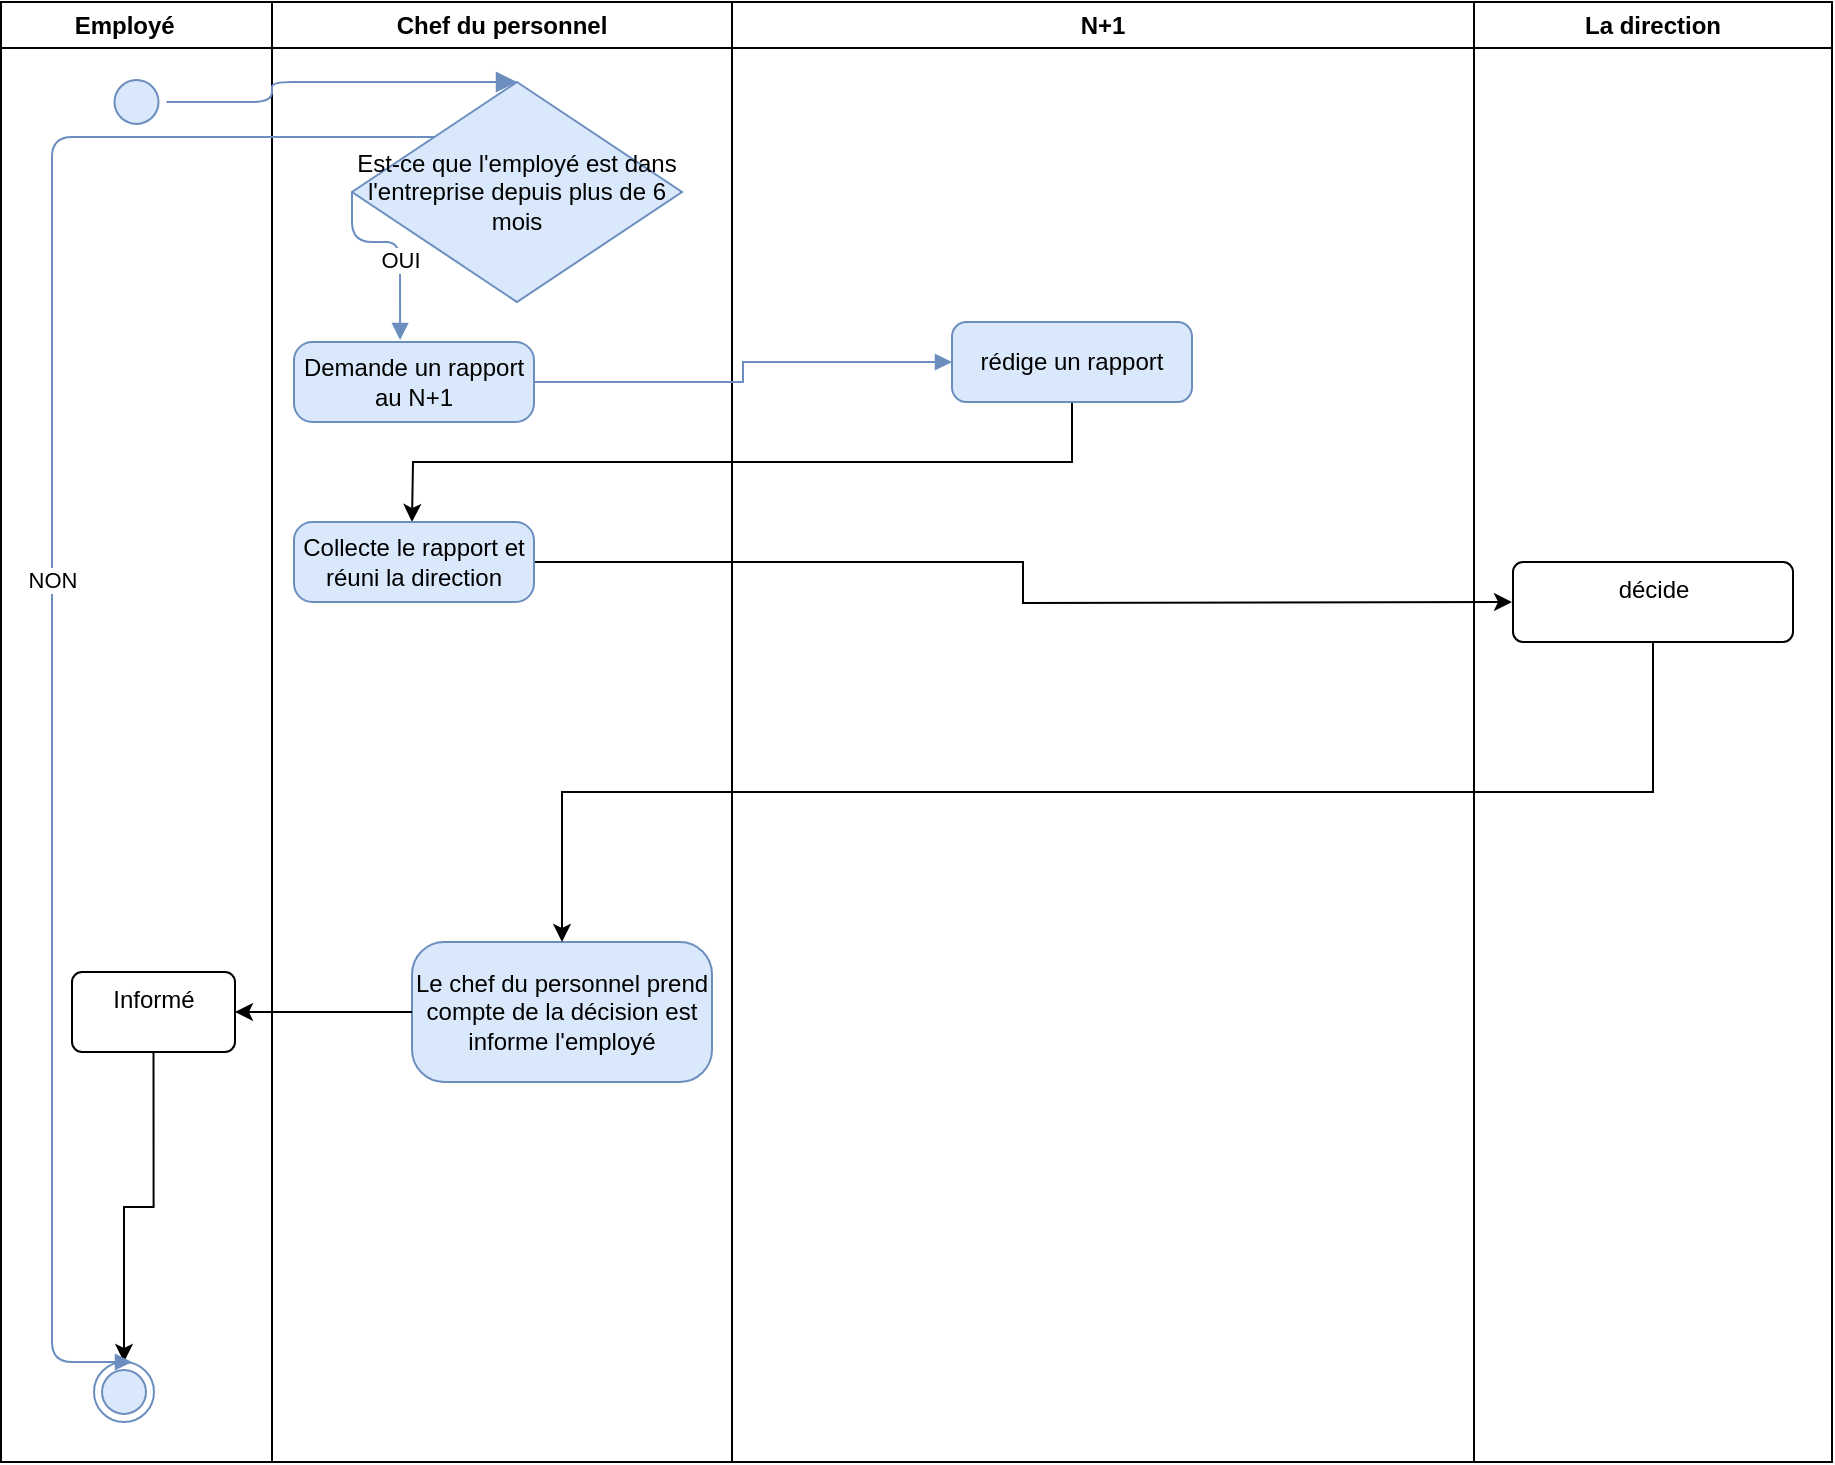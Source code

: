 <mxfile version="22.0.4" type="github" pages="2">
  <diagram name="Page-1" id="jg7u69n0mOWunJvBENG0">
    <mxGraphModel dx="602" dy="806" grid="1" gridSize="10" guides="1" tooltips="1" connect="1" arrows="1" fold="1" page="1" pageScale="1" pageWidth="827" pageHeight="1169" math="0" shadow="0">
      <root>
        <mxCell id="0" />
        <mxCell id="1" parent="0" />
        <mxCell id="dum4CzL1aJUZeQVS0Yez-1" value="Employé    " style="swimlane;whiteSpace=wrap;sketch=0;container=0;" vertex="1" parent="1">
          <mxGeometry x="104.5" y="80" width="135.5" height="730" as="geometry" />
        </mxCell>
        <mxCell id="dum4CzL1aJUZeQVS0Yez-2" value="" style="ellipse;shape=startState;fillColor=#dae8fc;strokeColor=#6c8ebf;" vertex="1" parent="dum4CzL1aJUZeQVS0Yez-1">
          <mxGeometry x="52.75" y="35" width="30" height="30" as="geometry" />
        </mxCell>
        <mxCell id="dum4CzL1aJUZeQVS0Yez-3" value="" style="ellipse;html=1;shape=endState;fillColor=#dae8fc;strokeColor=#6c8ebf;rounded=1;" vertex="1" parent="dum4CzL1aJUZeQVS0Yez-1">
          <mxGeometry x="46.5" y="680" width="30" height="30" as="geometry" />
        </mxCell>
        <mxCell id="dum4CzL1aJUZeQVS0Yez-28" style="edgeStyle=orthogonalEdgeStyle;rounded=0;orthogonalLoop=1;jettySize=auto;html=1;exitX=0.5;exitY=1;exitDx=0;exitDy=0;entryX=0.5;entryY=0;entryDx=0;entryDy=0;" edge="1" parent="dum4CzL1aJUZeQVS0Yez-1" source="dum4CzL1aJUZeQVS0Yez-26" target="dum4CzL1aJUZeQVS0Yez-3">
          <mxGeometry relative="1" as="geometry" />
        </mxCell>
        <mxCell id="dum4CzL1aJUZeQVS0Yez-26" value="Informé" style="html=1;align=center;verticalAlign=top;rounded=1;absoluteArcSize=1;arcSize=10;dashed=0;whiteSpace=wrap;" vertex="1" parent="dum4CzL1aJUZeQVS0Yez-1">
          <mxGeometry x="35.5" y="485" width="81.5" height="40" as="geometry" />
        </mxCell>
        <mxCell id="dum4CzL1aJUZeQVS0Yez-4" value="N+1" style="swimlane;whiteSpace=wrap;expand=1;container=0;" vertex="1" parent="1">
          <mxGeometry x="470" y="80" width="371" height="730" as="geometry" />
        </mxCell>
        <mxCell id="dum4CzL1aJUZeQVS0Yez-20" style="edgeStyle=orthogonalEdgeStyle;rounded=0;orthogonalLoop=1;jettySize=auto;html=1;exitX=0.5;exitY=1;exitDx=0;exitDy=0;" edge="1" parent="dum4CzL1aJUZeQVS0Yez-4" source="dum4CzL1aJUZeQVS0Yez-5">
          <mxGeometry relative="1" as="geometry">
            <mxPoint x="-160" y="260" as="targetPoint" />
          </mxGeometry>
        </mxCell>
        <mxCell id="dum4CzL1aJUZeQVS0Yez-5" value="rédige un rapport" style="rounded=1;whiteSpace=wrap;html=1;arcSize=18;fillColor=#dae8fc;strokeColor=#6c8ebf;hachureGap=4;pointerEvents=0;" vertex="1" parent="dum4CzL1aJUZeQVS0Yez-4">
          <mxGeometry x="110" y="160" width="120" height="40" as="geometry" />
        </mxCell>
        <mxCell id="dum4CzL1aJUZeQVS0Yez-6" value="La direction" style="swimlane;whiteSpace=wrap;container=0;" vertex="1" parent="1">
          <mxGeometry x="841" y="80" width="179" height="730" as="geometry" />
        </mxCell>
        <mxCell id="dum4CzL1aJUZeQVS0Yez-23" value="décide" style="html=1;align=center;verticalAlign=top;rounded=1;absoluteArcSize=1;arcSize=10;dashed=0;whiteSpace=wrap;" vertex="1" parent="dum4CzL1aJUZeQVS0Yez-6">
          <mxGeometry x="19.5" y="280" width="140" height="40" as="geometry" />
        </mxCell>
        <mxCell id="dum4CzL1aJUZeQVS0Yez-7" value="Chef du personnel" style="swimlane;whiteSpace=wrap;container=0;" vertex="1" parent="1">
          <mxGeometry x="240" y="80" width="230" height="730" as="geometry" />
        </mxCell>
        <mxCell id="dum4CzL1aJUZeQVS0Yez-10" value="OUI" style="edgeStyle=orthogonalEdgeStyle;orthogonalLoop=1;jettySize=auto;html=1;entryX=0.442;entryY=-0.025;entryDx=0;entryDy=0;entryPerimeter=0;endArrow=block;sourcePerimeterSpacing=8;targetPerimeterSpacing=8;strokeColor=#6c8ebf;verticalAlign=bottom;exitX=0;exitY=0.5;exitDx=0;exitDy=0;fillColor=#dae8fc;endFill=1;" edge="1" parent="dum4CzL1aJUZeQVS0Yez-7" source="dum4CzL1aJUZeQVS0Yez-11" target="dum4CzL1aJUZeQVS0Yez-12">
          <mxGeometry x="0.367" relative="1" as="geometry">
            <Array as="points">
              <mxPoint x="64" y="120" />
            </Array>
            <mxPoint as="offset" />
          </mxGeometry>
        </mxCell>
        <mxCell id="dum4CzL1aJUZeQVS0Yez-11" value="Est-ce que l&#39;employé est dans l&#39;entreprise depuis plus de 6 mois" style="rhombus;whiteSpace=wrap;html=1;fillColor=#dae8fc;strokeColor=#6c8ebf;hachureGap=4;pointerEvents=0;" vertex="1" parent="dum4CzL1aJUZeQVS0Yez-7">
          <mxGeometry x="40" y="40" width="165" height="110" as="geometry" />
        </mxCell>
        <mxCell id="dum4CzL1aJUZeQVS0Yez-12" value="Demande un rapport au N+1" style="rounded=1;whiteSpace=wrap;html=1;arcSize=23;hachureGap=4;pointerEvents=0;fillColor=#dae8fc;strokeColor=#6c8ebf;" vertex="1" parent="dum4CzL1aJUZeQVS0Yez-7">
          <mxGeometry x="11" y="170" width="120" height="40" as="geometry" />
        </mxCell>
        <mxCell id="dum4CzL1aJUZeQVS0Yez-22" style="edgeStyle=orthogonalEdgeStyle;rounded=0;orthogonalLoop=1;jettySize=auto;html=1;exitX=1;exitY=0.5;exitDx=0;exitDy=0;" edge="1" parent="dum4CzL1aJUZeQVS0Yez-7" source="dum4CzL1aJUZeQVS0Yez-21">
          <mxGeometry relative="1" as="geometry">
            <mxPoint x="620" y="300" as="targetPoint" />
          </mxGeometry>
        </mxCell>
        <mxCell id="dum4CzL1aJUZeQVS0Yez-21" value="Collecte le rapport et réuni la direction" style="rounded=1;whiteSpace=wrap;html=1;arcSize=23;hachureGap=4;pointerEvents=0;fillColor=#dae8fc;strokeColor=#6c8ebf;" vertex="1" parent="dum4CzL1aJUZeQVS0Yez-7">
          <mxGeometry x="11" y="260" width="120" height="40" as="geometry" />
        </mxCell>
        <mxCell id="dum4CzL1aJUZeQVS0Yez-25" value="Le chef du personnel prend compte de la décision est informe l&#39;employé" style="rounded=1;whiteSpace=wrap;html=1;arcSize=23;hachureGap=4;pointerEvents=0;fillColor=#dae8fc;strokeColor=#6c8ebf;" vertex="1" parent="dum4CzL1aJUZeQVS0Yez-7">
          <mxGeometry x="70" y="470" width="150" height="70" as="geometry" />
        </mxCell>
        <mxCell id="dum4CzL1aJUZeQVS0Yez-13" value="" style="edgeStyle=elbowEdgeStyle;elbow=horizontal;verticalAlign=bottom;endArrow=block;endSize=8;strokeColor=#6c8ebf;endFill=1;exitX=1;exitY=0.5;exitDx=0;exitDy=0;entryX=0.5;entryY=0;entryDx=0;entryDy=0;fillColor=#dae8fc;" edge="1" parent="1" source="dum4CzL1aJUZeQVS0Yez-2" target="dum4CzL1aJUZeQVS0Yez-11">
          <mxGeometry x="163.5" y="168" as="geometry">
            <mxPoint x="295" y="130" as="targetPoint" />
            <Array as="points">
              <mxPoint x="240" y="150" />
            </Array>
          </mxGeometry>
        </mxCell>
        <mxCell id="dum4CzL1aJUZeQVS0Yez-18" value="NON" style="edgeStyle=orthogonalEdgeStyle;orthogonalLoop=1;jettySize=auto;html=1;endArrow=block;sourcePerimeterSpacing=8;targetPerimeterSpacing=8;strokeColor=#6c8ebf;verticalAlign=bottom;exitX=0;exitY=0;exitDx=0;exitDy=0;fillColor=#dae8fc;endFill=1;" edge="1" parent="1" source="dum4CzL1aJUZeQVS0Yez-11">
          <mxGeometry relative="1" as="geometry">
            <mxPoint x="170" y="760" as="targetPoint" />
            <Array as="points">
              <mxPoint x="130" y="148" />
              <mxPoint x="130" y="760" />
            </Array>
          </mxGeometry>
        </mxCell>
        <mxCell id="dum4CzL1aJUZeQVS0Yez-19" style="edgeStyle=orthogonalEdgeStyle;rounded=0;orthogonalLoop=1;jettySize=auto;html=1;fillColor=#dae8fc;strokeColor=#6c8ebf;endArrow=block;endFill=1;entryX=0;entryY=0.5;entryDx=0;entryDy=0;" edge="1" parent="1" source="dum4CzL1aJUZeQVS0Yez-12" target="dum4CzL1aJUZeQVS0Yez-5">
          <mxGeometry relative="1" as="geometry">
            <mxPoint x="311" y="350" as="targetPoint" />
          </mxGeometry>
        </mxCell>
        <mxCell id="dum4CzL1aJUZeQVS0Yez-27" style="edgeStyle=orthogonalEdgeStyle;rounded=0;orthogonalLoop=1;jettySize=auto;html=1;exitX=0;exitY=0.5;exitDx=0;exitDy=0;entryX=1;entryY=0.5;entryDx=0;entryDy=0;" edge="1" parent="1" source="dum4CzL1aJUZeQVS0Yez-25" target="dum4CzL1aJUZeQVS0Yez-26">
          <mxGeometry relative="1" as="geometry">
            <mxPoint x="240" y="510" as="targetPoint" />
          </mxGeometry>
        </mxCell>
        <mxCell id="dum4CzL1aJUZeQVS0Yez-24" style="edgeStyle=orthogonalEdgeStyle;rounded=0;orthogonalLoop=1;jettySize=auto;html=1;exitX=0.5;exitY=1;exitDx=0;exitDy=0;entryX=0.5;entryY=0;entryDx=0;entryDy=0;" edge="1" parent="1" source="dum4CzL1aJUZeQVS0Yez-23" target="dum4CzL1aJUZeQVS0Yez-25">
          <mxGeometry relative="1" as="geometry">
            <mxPoint x="400" y="450" as="targetPoint" />
          </mxGeometry>
        </mxCell>
      </root>
    </mxGraphModel>
  </diagram>
  <diagram name="Sketch" id="rmG25UCEsLHWKooAVJmQ">
    <mxGraphModel dx="1434" dy="750" grid="1" gridSize="10" guides="1" tooltips="1" connect="1" arrows="1" fold="1" page="1" pageScale="1" pageWidth="1169" pageHeight="826" background="none" math="0" shadow="0">
      <root>
        <mxCell id="2q269hW7UWUkygbeuLC9-0" />
        <mxCell id="2q269hW7UWUkygbeuLC9-1" parent="2q269hW7UWUkygbeuLC9-0" />
        <mxCell id="2q269hW7UWUkygbeuLC9-2" value="Acteur principal" style="swimlane;whiteSpace=wrap;sketch=0;container=0;" vertex="1" parent="2q269hW7UWUkygbeuLC9-1">
          <mxGeometry x="63.5" y="40" width="135.5" height="730" as="geometry" />
        </mxCell>
        <mxCell id="2q269hW7UWUkygbeuLC9-3" value="" style="ellipse;shape=startState;fillColor=#000000;strokeColor=#ff0000;sketch=1;" vertex="1" parent="2q269hW7UWUkygbeuLC9-2">
          <mxGeometry x="52.75" y="35" width="30" height="30" as="geometry" />
        </mxCell>
        <mxCell id="2q269hW7UWUkygbeuLC9-4" value="" style="ellipse;html=1;shape=endState;fillColor=#000000;strokeColor=#ff0000;rounded=1;sketch=1;" vertex="1" parent="2q269hW7UWUkygbeuLC9-2">
          <mxGeometry x="46.5" y="680" width="30" height="30" as="geometry" />
        </mxCell>
        <mxCell id="2q269hW7UWUkygbeuLC9-5" value="Acteur sec." style="swimlane;whiteSpace=wrap;sketch=1;container=0;" vertex="1" parent="2q269hW7UWUkygbeuLC9-1">
          <mxGeometry x="429" y="40" width="371" height="730" as="geometry" />
        </mxCell>
        <mxCell id="2q269hW7UWUkygbeuLC9-6" value="Activité" style="rounded=1;whiteSpace=wrap;html=1;arcSize=30;fontColor=#000000;fillColor=#ffffc0;strokeColor=#ff0000;hachureGap=4;pointerEvents=0;sketch=1;" vertex="1" parent="2q269hW7UWUkygbeuLC9-5">
          <mxGeometry x="110" y="160" width="120" height="40" as="geometry" />
        </mxCell>
        <mxCell id="2q269hW7UWUkygbeuLC9-7" value="Acteur sec." style="swimlane;whiteSpace=wrap;sketch=1;container=0;" vertex="1" parent="2q269hW7UWUkygbeuLC9-1">
          <mxGeometry x="800" y="40" width="184.5" height="730" as="geometry" />
        </mxCell>
        <mxCell id="2q269hW7UWUkygbeuLC9-8" value="Acteur sec." style="swimlane;whiteSpace=wrap;sketch=1;container=0;" vertex="1" parent="2q269hW7UWUkygbeuLC9-1">
          <mxGeometry x="200" y="40" width="230" height="730" as="geometry" />
        </mxCell>
        <mxCell id="2q269hW7UWUkygbeuLC9-9" value="Activité" style="rounded=1;whiteSpace=wrap;html=1;arcSize=23;fontColor=#000000;fillColor=#ffffc0;strokeColor=#ff0000;hachureGap=4;pointerEvents=0;sketch=1;" vertex="1" parent="2q269hW7UWUkygbeuLC9-8">
          <mxGeometry x="55" y="30" width="120" height="40" as="geometry" />
        </mxCell>
        <mxCell id="2q269hW7UWUkygbeuLC9-10" value="" style="edgeStyle=orthogonalEdgeStyle;html=1;verticalAlign=bottom;endArrow=open;endSize=8;strokeColor=#ff0000;sourcePerimeterSpacing=8;targetPerimeterSpacing=8;sketch=1;entryX=0.5;entryY=0;entryDx=0;entryDy=0;exitX=0.5;exitY=1;exitDx=0;exitDy=0;" edge="1" parent="2q269hW7UWUkygbeuLC9-8" source="2q269hW7UWUkygbeuLC9-9" target="2q269hW7UWUkygbeuLC9-12">
          <mxGeometry relative="1" as="geometry">
            <mxPoint x="101" y="192" as="targetPoint" />
          </mxGeometry>
        </mxCell>
        <mxCell id="2q269hW7UWUkygbeuLC9-11" value="OUI" style="edgeStyle=orthogonalEdgeStyle;sketch=1;orthogonalLoop=1;jettySize=auto;html=1;entryX=0.442;entryY=-0.025;entryDx=0;entryDy=0;entryPerimeter=0;endArrow=open;sourcePerimeterSpacing=8;targetPerimeterSpacing=8;strokeColor=#ff0000;verticalAlign=bottom;exitX=0;exitY=0.5;exitDx=0;exitDy=0;" edge="1" parent="2q269hW7UWUkygbeuLC9-8" source="2q269hW7UWUkygbeuLC9-12" target="2q269hW7UWUkygbeuLC9-13">
          <mxGeometry x="0.367" relative="1" as="geometry">
            <Array as="points">
              <mxPoint x="64" y="120" />
            </Array>
            <mxPoint as="offset" />
          </mxGeometry>
        </mxCell>
        <mxCell id="2q269hW7UWUkygbeuLC9-12" value="Décision" style="rhombus;whiteSpace=wrap;html=1;fillColor=#ffffc0;strokeColor=#ff0000;hachureGap=4;pointerEvents=0;sketch=1;" vertex="1" parent="2q269hW7UWUkygbeuLC9-8">
          <mxGeometry x="75" y="100" width="80" height="40" as="geometry" />
        </mxCell>
        <mxCell id="2q269hW7UWUkygbeuLC9-13" value="Activité" style="rounded=1;whiteSpace=wrap;html=1;arcSize=25;fontColor=#000000;fillColor=#ffffc0;strokeColor=#ff0000;hachureGap=4;pointerEvents=0;sketch=1;" vertex="1" parent="2q269hW7UWUkygbeuLC9-8">
          <mxGeometry x="11" y="170" width="120" height="40" as="geometry" />
        </mxCell>
        <mxCell id="2q269hW7UWUkygbeuLC9-14" value="" style="edgeStyle=elbowEdgeStyle;elbow=horizontal;verticalAlign=bottom;endArrow=open;endSize=8;strokeColor=#FF0000;endFill=1;sketch=1;exitX=1;exitY=0.5;exitDx=0;exitDy=0;entryX=0;entryY=0.5;entryDx=0;entryDy=0;" edge="1" parent="2q269hW7UWUkygbeuLC9-1" source="2q269hW7UWUkygbeuLC9-3" target="2q269hW7UWUkygbeuLC9-9">
          <mxGeometry x="163.5" y="168" as="geometry">
            <mxPoint x="230" y="238" as="targetPoint" />
            <Array as="points">
              <mxPoint x="200" y="110" />
            </Array>
          </mxGeometry>
        </mxCell>
        <mxCell id="2q269hW7UWUkygbeuLC9-15" value="Acteur sec. ext." style="swimlane;whiteSpace=wrap;sketch=1;container=0;" vertex="1" parent="2q269hW7UWUkygbeuLC9-1">
          <mxGeometry x="984.5" y="40" width="140" height="730" as="geometry" />
        </mxCell>
        <mxCell id="2q269hW7UWUkygbeuLC9-16" value="Etat" style="html=1;align=center;verticalAlign=top;rounded=1;absoluteArcSize=1;arcSize=10;dashed=0;hachureGap=4;pointerEvents=0;sketch=1;" vertex="1" parent="2q269hW7UWUkygbeuLC9-15">
          <mxGeometry x="15.5" y="230" width="109" height="40" as="geometry" />
        </mxCell>
        <mxCell id="2q269hW7UWUkygbeuLC9-17" value="" style="edgeStyle=orthogonalEdgeStyle;html=1;verticalAlign=bottom;endArrow=open;endSize=8;strokeColor=#ff0000;rounded=0;sketch=1;exitX=1;exitY=0.5;exitDx=0;exitDy=0;" edge="1" parent="2q269hW7UWUkygbeuLC9-1" source="2q269hW7UWUkygbeuLC9-6" target="2q269hW7UWUkygbeuLC9-16">
          <mxGeometry relative="1" as="geometry">
            <mxPoint x="860" y="440" as="targetPoint" />
            <mxPoint x="769" y="440" as="sourcePoint" />
            <Array as="points">
              <mxPoint x="1052" y="220" />
            </Array>
          </mxGeometry>
        </mxCell>
        <mxCell id="2q269hW7UWUkygbeuLC9-18" value="" style="edgeStyle=orthogonalEdgeStyle;rounded=0;sketch=1;orthogonalLoop=1;jettySize=auto;html=1;endArrow=open;endSize=8;strokeColor=#ff0000;verticalAlign=bottom;entryX=0.5;entryY=0;entryDx=0;entryDy=0;" edge="1" parent="2q269hW7UWUkygbeuLC9-1" target="2q269hW7UWUkygbeuLC9-4">
          <mxGeometry relative="1" as="geometry">
            <mxPoint x="280" y="670" as="sourcePoint" />
          </mxGeometry>
        </mxCell>
        <mxCell id="2q269hW7UWUkygbeuLC9-19" value="NON" style="edgeStyle=orthogonalEdgeStyle;sketch=1;orthogonalLoop=1;jettySize=auto;html=1;entryX=0.633;entryY=-0.1;entryDx=0;entryDy=0;entryPerimeter=0;endArrow=open;sourcePerimeterSpacing=8;targetPerimeterSpacing=8;strokeColor=#ff0000;verticalAlign=bottom;exitX=1;exitY=0.5;exitDx=0;exitDy=0;" edge="1" parent="2q269hW7UWUkygbeuLC9-1" source="2q269hW7UWUkygbeuLC9-12" target="2q269hW7UWUkygbeuLC9-6">
          <mxGeometry relative="1" as="geometry" />
        </mxCell>
        <mxCell id="2q269hW7UWUkygbeuLC9-20" style="edgeStyle=orthogonalEdgeStyle;rounded=0;sketch=1;orthogonalLoop=1;jettySize=auto;html=1;fillColor=#f8cecc;strokeColor=#FF0000;" edge="1" parent="2q269hW7UWUkygbeuLC9-1" source="2q269hW7UWUkygbeuLC9-13">
          <mxGeometry relative="1" as="geometry">
            <mxPoint x="271" y="310" as="targetPoint" />
          </mxGeometry>
        </mxCell>
      </root>
    </mxGraphModel>
  </diagram>
</mxfile>
